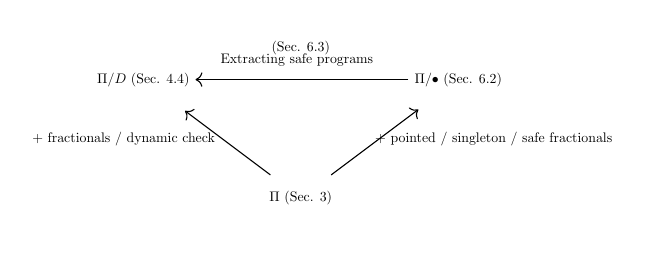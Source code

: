 \begin{tikzpicture}[scale=0.5,every node/.style={scale=0.5}]
	\begin{pgfonlayer}{nodelayer}
		\node [circle,radius=1cm] (0) at (0, -2) {$\Pi$ (Sec. 3)};
		\node [circle,radius=1cm] (1) at (-4, 1) {$\Pi/D$ (Sec. 4.4)};
		\node [circle,radius=1cm] (2) at (4, 1) {$\Pi/\bullet$ (Sec. 6.2)};
		\node at (0,1.8) { (Sec. 6.3) };
		\node at (-0.1,1.5) { Extracting safe programs };
		\node at (-4.5,-0.5) { + fractionals / dynamic check };
		\node at (4.9,-0.5) { + pointed / singleton / safe fractionals };
	\end{pgfonlayer}
	\begin{pgfonlayer}{edgelayer}
		\draw[->] (0) to (1);
		\draw[->] (0) to (2);
		\draw[->] (2) to (1);
	\end{pgfonlayer}
\end{tikzpicture}
